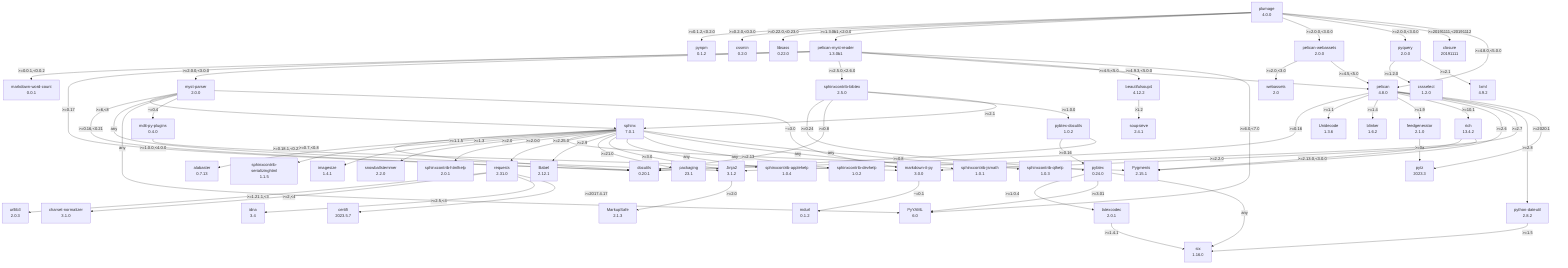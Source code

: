 flowchart TD
    classDef missing stroke-dasharray: 5
    alabaster["alabaster\n0.7.13"]
    babel["Babel\n2.12.1"]
    beautifulsoup4["beautifulsoup4\n4.12.2"]
    blinker["blinker\n1.6.2"]
    certifi["certifi\n2023.5.7"]
    charset-normalizer["charset-normalizer\n3.1.0"]
    closure["closure\n20191111"]
    cssmin["cssmin\n0.2.0"]
    cssselect["cssselect\n1.2.0"]
    docutils["docutils\n0.20.1"]
    feedgenerator["feedgenerator\n2.1.0"]
    idna["idna\n3.4"]
    imagesize["imagesize\n1.4.1"]
    jinja2["Jinja2\n3.1.2"]
    latexcodec["latexcodec\n2.0.1"]
    libsass["libsass\n0.22.0"]
    lxml["lxml\n4.9.2"]
    markdown-it-py["markdown-it-py\n3.0.0"]
    markdown-word-count["markdown-word-count\n0.0.1"]
    markupsafe["MarkupSafe\n2.1.3"]
    mdit-py-plugins["mdit-py-plugins\n0.4.0"]
    mdurl["mdurl\n0.1.2"]
    myst-parser["myst-parser\n2.0.0"]
    packaging["packaging\n23.1"]
    pelican-myst-reader["pelican-myst-reader\n1.3.0b1"]
    pelican-webassets["pelican-webassets\n2.0.0"]
    pelican["pelican\n4.8.0"]
    plumage["plumage\n4.0.0"]
    pybtex-docutils["pybtex-docutils\n1.0.2"]
    pybtex["pybtex\n0.24.0"]
    pygments["Pygments\n2.15.1"]
    pynpm["pynpm\n0.1.2"]
    pyquery["pyquery\n2.0.0"]
    python-dateutil["python-dateutil\n2.8.2"]
    pytz["pytz\n2023.3"]
    pyyaml["PyYAML\n6.0"]
    requests["requests\n2.31.0"]
    rich["rich\n13.4.2"]
    six["six\n1.16.0"]
    snowballstemmer["snowballstemmer\n2.2.0"]
    soupsieve["soupsieve\n2.4.1"]
    sphinx["sphinx\n7.0.1"]
    sphinxcontrib-applehelp["sphinxcontrib-applehelp\n1.0.4"]
    sphinxcontrib-bibtex["sphinxcontrib-bibtex\n2.5.0"]
    sphinxcontrib-devhelp["sphinxcontrib-devhelp\n1.0.2"]
    sphinxcontrib-htmlhelp["sphinxcontrib-htmlhelp\n2.0.1"]
    sphinxcontrib-jsmath["sphinxcontrib-jsmath\n1.0.1"]
    sphinxcontrib-qthelp["sphinxcontrib-qthelp\n1.0.3"]
    sphinxcontrib-serializinghtml["sphinxcontrib-serializinghtml\n1.1.5"]
    unidecode["Unidecode\n1.3.6"]
    urllib3["urllib3\n2.0.3"]
    webassets["webassets\n2.0"]
    beautifulsoup4 -- ">1.2" --> soupsieve
    feedgenerator -- ">=0a" --> pytz
    jinja2 -- ">=2.0" --> markupsafe
    latexcodec -- ">=1.4.1" --> six
    markdown-it-py -- "~=0.1" --> mdurl
    mdit-py-plugins -- ">=1.0.0,<4.0.0" --> markdown-it-py
    myst-parser -- ">=0.16,<0.21" --> docutils
    myst-parser -- ">=6,<8" --> sphinx
    myst-parser -- "any" --> jinja2
    myst-parser -- "any" --> pyyaml
    myst-parser -- "~=0.4" --> mdit-py-plugins
    myst-parser -- "~=3.0" --> markdown-it-py
    pelican -- ">=0.16" --> docutils
    pelican -- ">=1.1" --> unidecode
    pelican -- ">=1.4" --> blinker
    pelican -- ">=1.9" --> feedgenerator
    pelican -- ">=10.1" --> rich
    pelican -- ">=2.6" --> pygments
    pelican -- ">=2.7" --> jinja2
    pelican -- ">=2.8" --> python-dateutil
    pelican -- ">=2020.1" --> pytz
    pelican-myst-reader -- ">=0.0.1,<0.0.2" --> markdown-word-count
    pelican-myst-reader -- ">=0.17" --> docutils
    pelican-myst-reader -- ">=2.0.0,<3.0.0" --> myst-parser
    pelican-myst-reader -- ">=2.5.0,<2.6.0" --> sphinxcontrib-bibtex
    pelican-myst-reader -- ">=4.5,<5.0" --> pelican
    pelican-myst-reader -- ">=4.9.3,<5.0.0" --> beautifulsoup4
    pelican-myst-reader -- ">=6.0,<7.0" --> pyyaml
    pelican-webassets -- ">=2.0,<3.0" --> webassets
    pelican-webassets -- ">=4.5,<5.0" --> pelican
    plumage -- ">=0.1.2,<0.2.0" --> pynpm
    plumage -- ">=0.2.0,<0.3.0" --> cssmin
    plumage -- ">=0.22.0,<0.23.0" --> libsass
    plumage -- ">=1.3.0b1,<2.0.0" --> pelican-myst-reader
    plumage -- ">=2.0.0,<3.0.0" --> pelican-webassets
    plumage -- ">=2.0.0,<3.0.0" --> pyquery
    plumage -- ">=20191111,<20191112" --> closure
    plumage -- ">=4.8.0,<5.0.0" --> pelican
    pybtex -- ">=1.0.4" --> latexcodec
    pybtex -- ">=3.01" --> pyyaml
    pybtex -- "any" --> six
    pybtex-docutils -- ">=0.16" --> pybtex
    pybtex-docutils -- ">=0.8" --> docutils
    pyquery -- ">=1.2.0" --> cssselect
    pyquery -- ">=2.1" --> lxml
    python-dateutil -- ">=1.5" --> six
    requests -- ">=1.21.1,<3" --> urllib3
    requests -- ">=2,<4" --> charset-normalizer
    requests -- ">=2.5,<4" --> idna
    requests -- ">=2017.4.17" --> certifi
    rich -- ">=2.13.0,<3.0.0" --> pygments
    rich -- ">=2.2.0" --> markdown-it-py
    sphinx -- ">=0.18.1,<0.21" --> docutils
    sphinx -- ">=0.7,<0.8" --> alabaster
    sphinx -- ">=1.1.5" --> sphinxcontrib-serializinghtml
    sphinx -- ">=1.3" --> imagesize
    sphinx -- ">=2.0" --> snowballstemmer
    sphinx -- ">=2.0.0" --> sphinxcontrib-htmlhelp
    sphinx -- ">=2.13" --> pygments
    sphinx -- ">=2.25.0" --> requests
    sphinx -- ">=2.9" --> babel
    sphinx -- ">=21.0" --> packaging
    sphinx -- ">=3.0" --> jinja2
    sphinx -- "any" --> sphinxcontrib-applehelp
    sphinx -- "any" --> sphinxcontrib-devhelp
    sphinx -- "any" --> sphinxcontrib-jsmath
    sphinx -- "any" --> sphinxcontrib-qthelp
    sphinxcontrib-bibtex -- ">=0.24" --> pybtex
    sphinxcontrib-bibtex -- ">=0.8" --> docutils
    sphinxcontrib-bibtex -- ">=1.0.0" --> pybtex-docutils
    sphinxcontrib-bibtex -- ">=2.1" --> sphinx